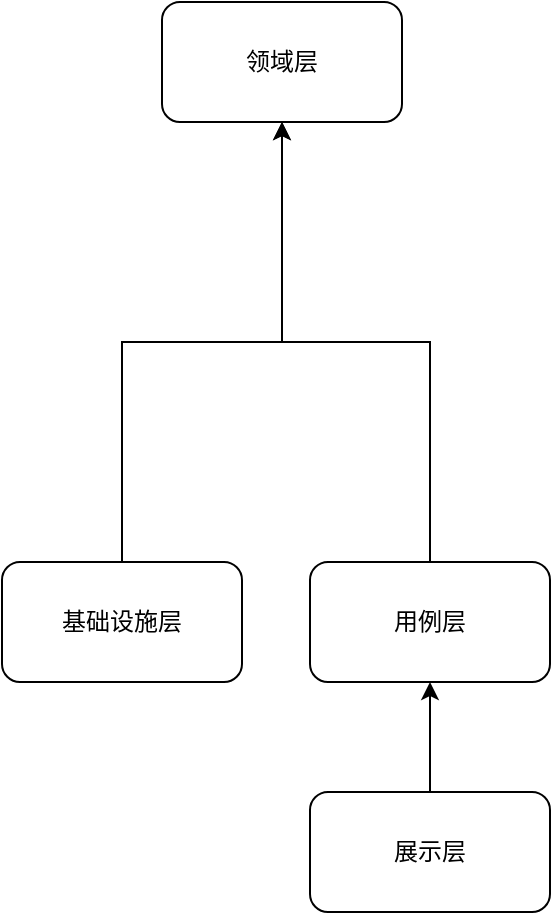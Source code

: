 <mxfile version="27.0.9">
  <diagram name="第 1 页" id="qm_UaE9VWOTM7Cq8sIX_">
    <mxGraphModel dx="1410" dy="825" grid="1" gridSize="10" guides="1" tooltips="1" connect="1" arrows="1" fold="1" page="1" pageScale="1" pageWidth="827" pageHeight="1169" math="0" shadow="0">
      <root>
        <mxCell id="0" />
        <mxCell id="1" parent="0" />
        <mxCell id="j6OtvXP3q4_B_2WLdvcW-4" style="edgeStyle=orthogonalEdgeStyle;rounded=0;orthogonalLoop=1;jettySize=auto;html=1;exitX=0.5;exitY=0;exitDx=0;exitDy=0;entryX=0.5;entryY=1;entryDx=0;entryDy=0;" edge="1" parent="1" source="j6OtvXP3q4_B_2WLdvcW-1" target="j6OtvXP3q4_B_2WLdvcW-2">
          <mxGeometry relative="1" as="geometry" />
        </mxCell>
        <mxCell id="j6OtvXP3q4_B_2WLdvcW-1" value="展示层" style="rounded=1;whiteSpace=wrap;html=1;" vertex="1" parent="1">
          <mxGeometry x="294" y="525" width="120" height="60" as="geometry" />
        </mxCell>
        <mxCell id="j6OtvXP3q4_B_2WLdvcW-5" style="edgeStyle=orthogonalEdgeStyle;rounded=0;orthogonalLoop=1;jettySize=auto;html=1;exitX=0.5;exitY=0;exitDx=0;exitDy=0;entryX=0.5;entryY=1;entryDx=0;entryDy=0;" edge="1" parent="1" source="j6OtvXP3q4_B_2WLdvcW-2" target="j6OtvXP3q4_B_2WLdvcW-3">
          <mxGeometry relative="1" as="geometry" />
        </mxCell>
        <mxCell id="j6OtvXP3q4_B_2WLdvcW-2" value="用例层" style="rounded=1;whiteSpace=wrap;html=1;" vertex="1" parent="1">
          <mxGeometry x="294" y="410" width="120" height="60" as="geometry" />
        </mxCell>
        <mxCell id="j6OtvXP3q4_B_2WLdvcW-3" value="领域层" style="rounded=1;whiteSpace=wrap;html=1;" vertex="1" parent="1">
          <mxGeometry x="220" y="130" width="120" height="60" as="geometry" />
        </mxCell>
        <mxCell id="j6OtvXP3q4_B_2WLdvcW-8" style="edgeStyle=orthogonalEdgeStyle;rounded=0;orthogonalLoop=1;jettySize=auto;html=1;exitX=0.5;exitY=0;exitDx=0;exitDy=0;entryX=0.5;entryY=1;entryDx=0;entryDy=0;" edge="1" parent="1" source="j6OtvXP3q4_B_2WLdvcW-6" target="j6OtvXP3q4_B_2WLdvcW-3">
          <mxGeometry relative="1" as="geometry" />
        </mxCell>
        <mxCell id="j6OtvXP3q4_B_2WLdvcW-6" value="基础设施层" style="rounded=1;whiteSpace=wrap;html=1;" vertex="1" parent="1">
          <mxGeometry x="140" y="410" width="120" height="60" as="geometry" />
        </mxCell>
      </root>
    </mxGraphModel>
  </diagram>
</mxfile>
